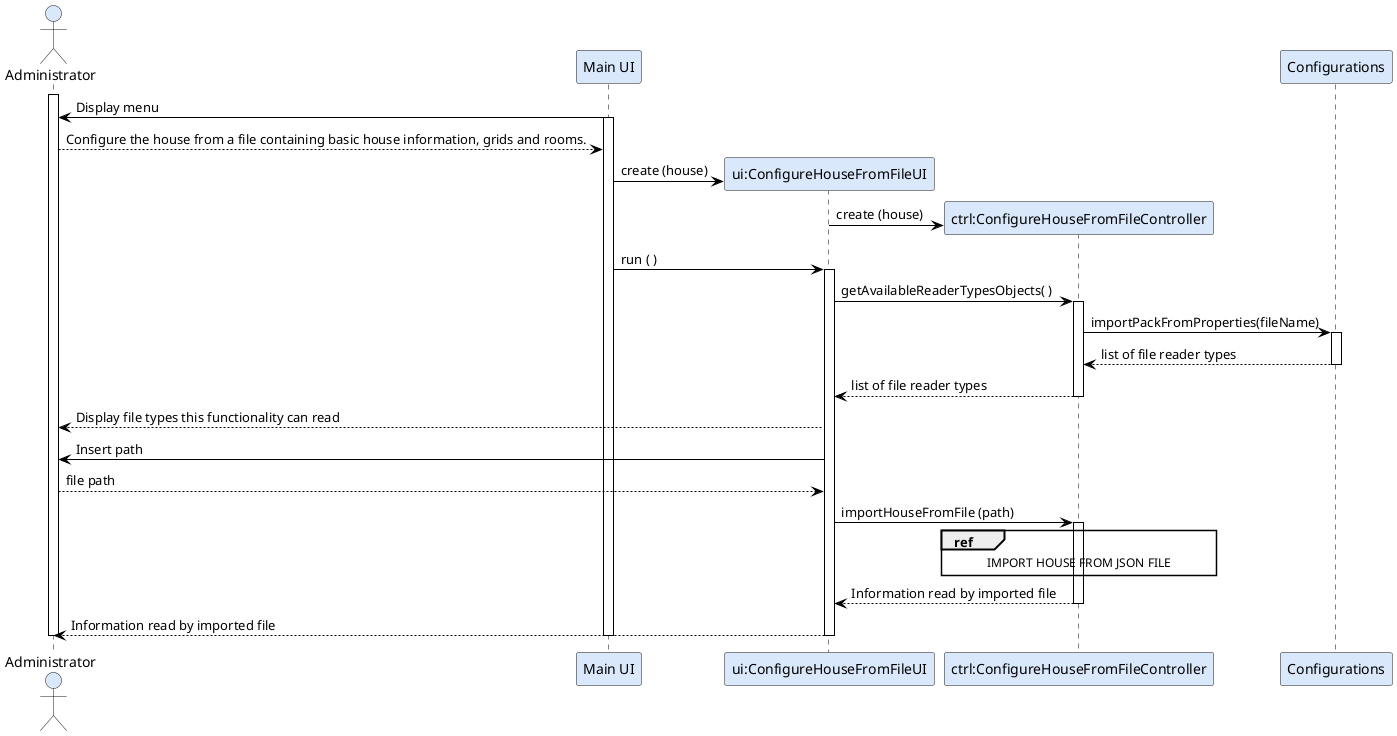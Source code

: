@startuml
actor "Administrator" as A #DAE8FC
participant "Main UI" as M #DAE8FC
participant "ui:ConfigureHouseFromFileUI" as U #DAE8FC
participant "ctrl:ConfigureHouseFromFileController" as C #DAE8FC
participant "Configurations" as CONF #DAE8FC

skinparam actor {
	BorderColor 6C8EBF
}

skinparam participant {
	BorderColor 6C8EBF
}

skinparam shadowing false

skinparam sequence {
	ArrowColor BLACK
	ActorBorderColor DeepSkyBlue
	LifeLineBorderColor BLACK
}
activate A
M -> A: Display menu
activate M
A --> M: Configure the house from a file containing basic house information, grids and rooms.

create U
M -> U : create (house)

create C
U -> C : create (house)

M -> U: run ( )

activate U

U -> C: getAvailableReaderTypesObjects( )

activate C

C -> CONF: importPackFromProperties(fileName)

activate CONF

CONF --> C: list of file reader types

deactivate CONF

C --> U: list of file reader types

deactivate C


U --> A: Display file types this functionality can read

U-> A: Insert path

A --> U: file path


U->C: importHouseFromFile (path)

activate C

ref over C: IMPORT HOUSE FROM JSON FILE

C-->U: Information read by imported file

deactivate C

U-->A: Information read by imported file

deactivate U

deactivate M
deactivate A
@enduml